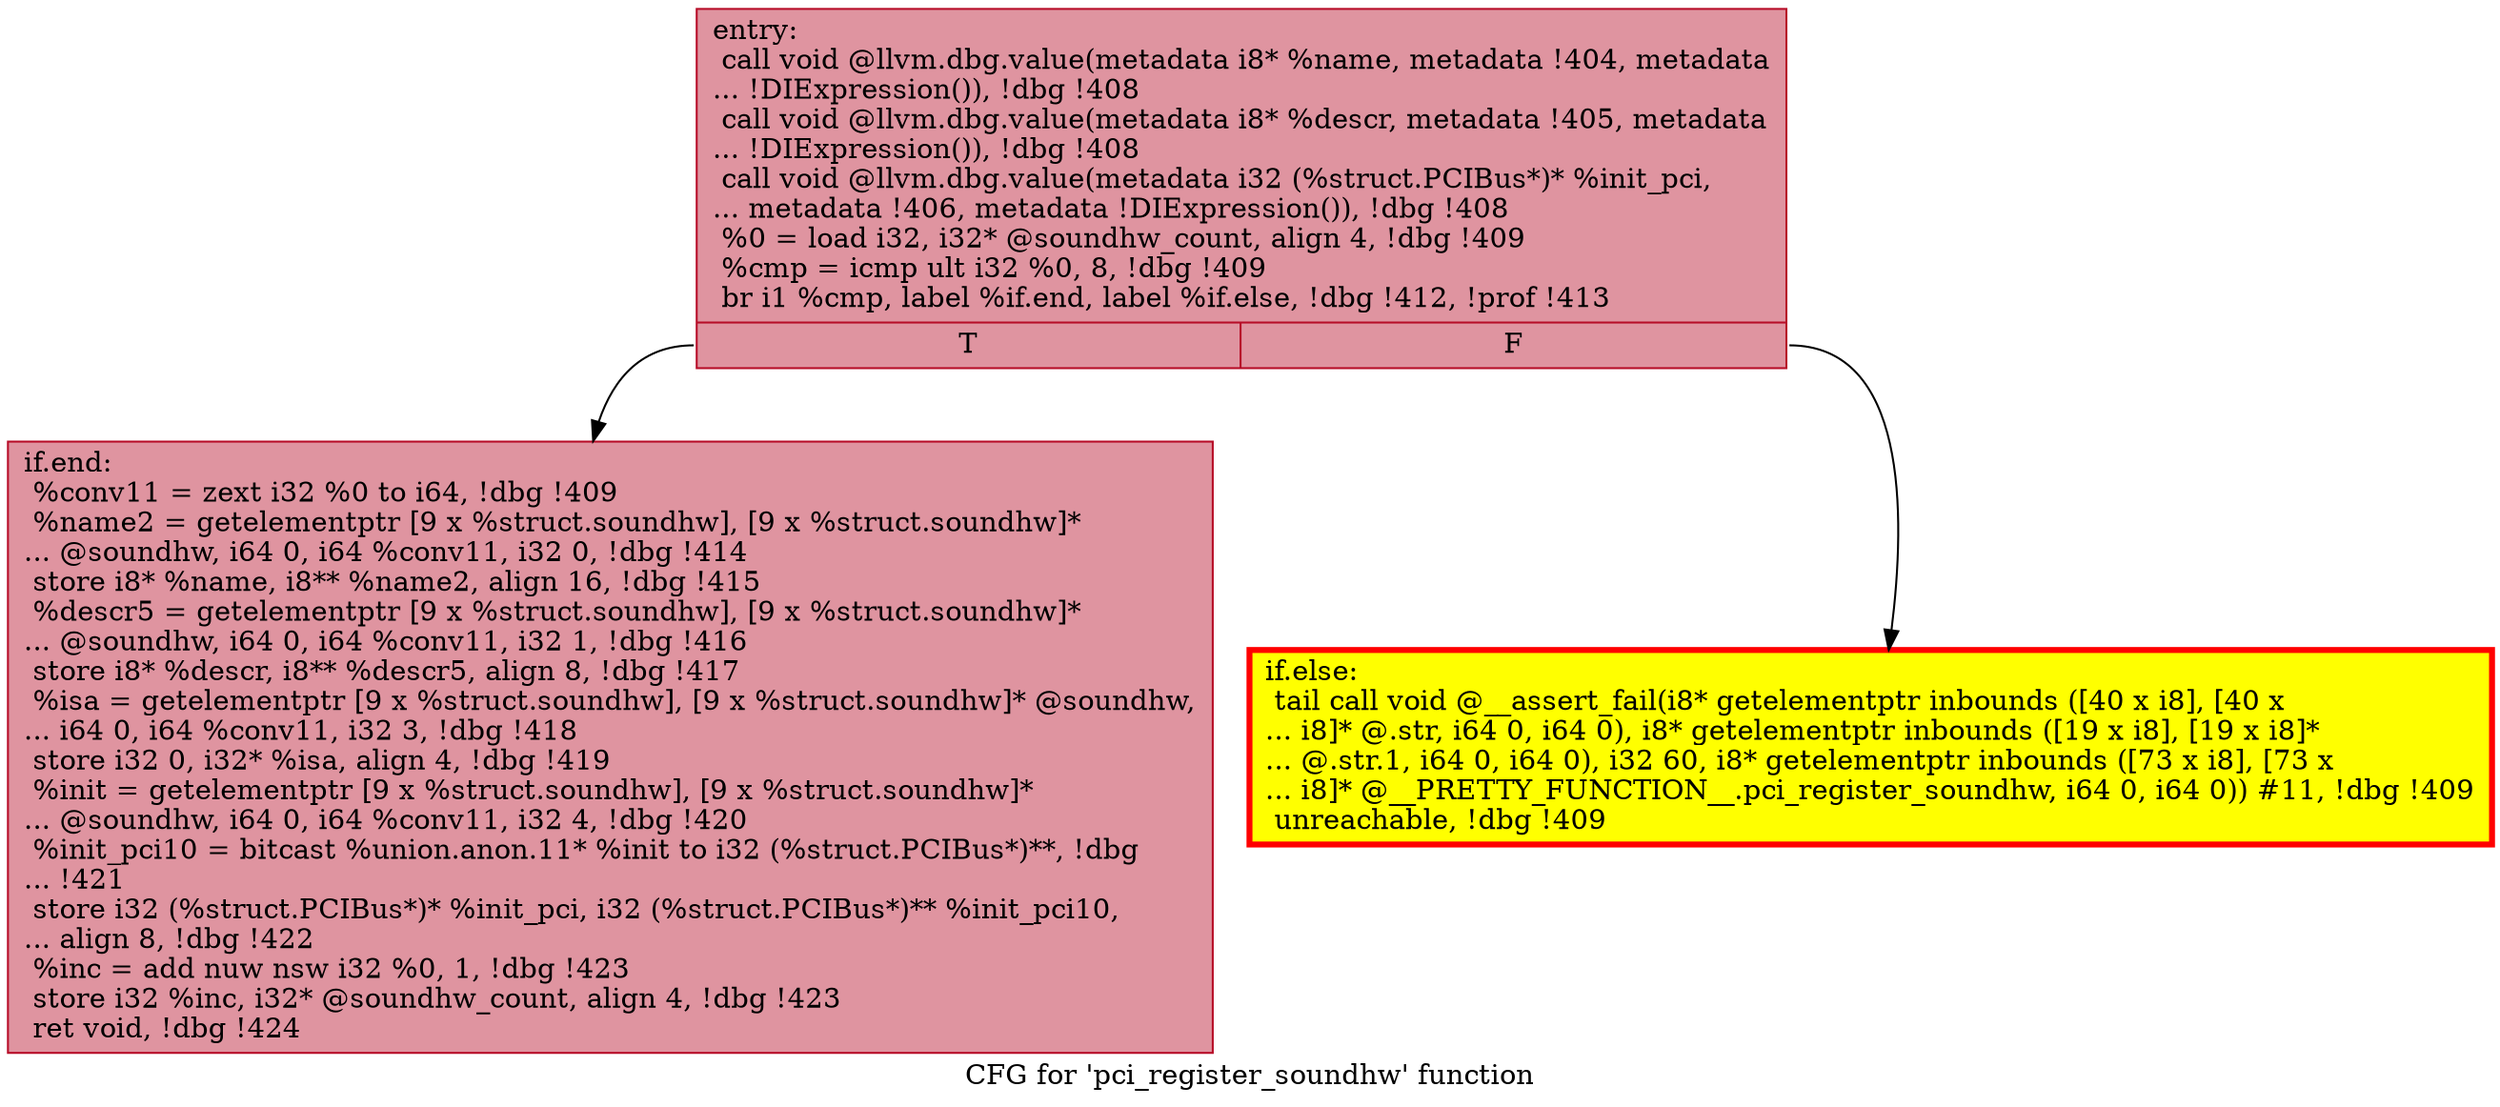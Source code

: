 digraph "CFG for 'pci_register_soundhw' function" {
	label="CFG for 'pci_register_soundhw' function";

	Node0x5629f4ed19a0 [shape=record,color="#b70d28ff", style=filled, fillcolor="#b70d2870",label="{entry:\l  call void @llvm.dbg.value(metadata i8* %name, metadata !404, metadata\l... !DIExpression()), !dbg !408\l  call void @llvm.dbg.value(metadata i8* %descr, metadata !405, metadata\l... !DIExpression()), !dbg !408\l  call void @llvm.dbg.value(metadata i32 (%struct.PCIBus*)* %init_pci,\l... metadata !406, metadata !DIExpression()), !dbg !408\l  %0 = load i32, i32* @soundhw_count, align 4, !dbg !409\l  %cmp = icmp ult i32 %0, 8, !dbg !409\l  br i1 %cmp, label %if.end, label %if.else, !dbg !412, !prof !413\l|{<s0>T|<s1>F}}"];
	Node0x5629f4ed19a0:s0 -> Node0x5629f4edc7f0;
	Node0x5629f4ed19a0:s1 -> Node0x5629f4edc840;
	Node0x5629f4edc840 [shape=record,penwidth=3.0, style="filled", color="red", fillcolor="yellow",label="{if.else:                                          \l  tail call void @__assert_fail(i8* getelementptr inbounds ([40 x i8], [40 x\l... i8]* @.str, i64 0, i64 0), i8* getelementptr inbounds ([19 x i8], [19 x i8]*\l... @.str.1, i64 0, i64 0), i32 60, i8* getelementptr inbounds ([73 x i8], [73 x\l... i8]* @__PRETTY_FUNCTION__.pci_register_soundhw, i64 0, i64 0)) #11, !dbg !409\l  unreachable, !dbg !409\l}"];
	Node0x5629f4edc7f0 [shape=record,color="#b70d28ff", style=filled, fillcolor="#b70d2870",label="{if.end:                                           \l  %conv11 = zext i32 %0 to i64, !dbg !409\l  %name2 = getelementptr [9 x %struct.soundhw], [9 x %struct.soundhw]*\l... @soundhw, i64 0, i64 %conv11, i32 0, !dbg !414\l  store i8* %name, i8** %name2, align 16, !dbg !415\l  %descr5 = getelementptr [9 x %struct.soundhw], [9 x %struct.soundhw]*\l... @soundhw, i64 0, i64 %conv11, i32 1, !dbg !416\l  store i8* %descr, i8** %descr5, align 8, !dbg !417\l  %isa = getelementptr [9 x %struct.soundhw], [9 x %struct.soundhw]* @soundhw,\l... i64 0, i64 %conv11, i32 3, !dbg !418\l  store i32 0, i32* %isa, align 4, !dbg !419\l  %init = getelementptr [9 x %struct.soundhw], [9 x %struct.soundhw]*\l... @soundhw, i64 0, i64 %conv11, i32 4, !dbg !420\l  %init_pci10 = bitcast %union.anon.11* %init to i32 (%struct.PCIBus*)**, !dbg\l... !421\l  store i32 (%struct.PCIBus*)* %init_pci, i32 (%struct.PCIBus*)** %init_pci10,\l... align 8, !dbg !422\l  %inc = add nuw nsw i32 %0, 1, !dbg !423\l  store i32 %inc, i32* @soundhw_count, align 4, !dbg !423\l  ret void, !dbg !424\l}"];
}
